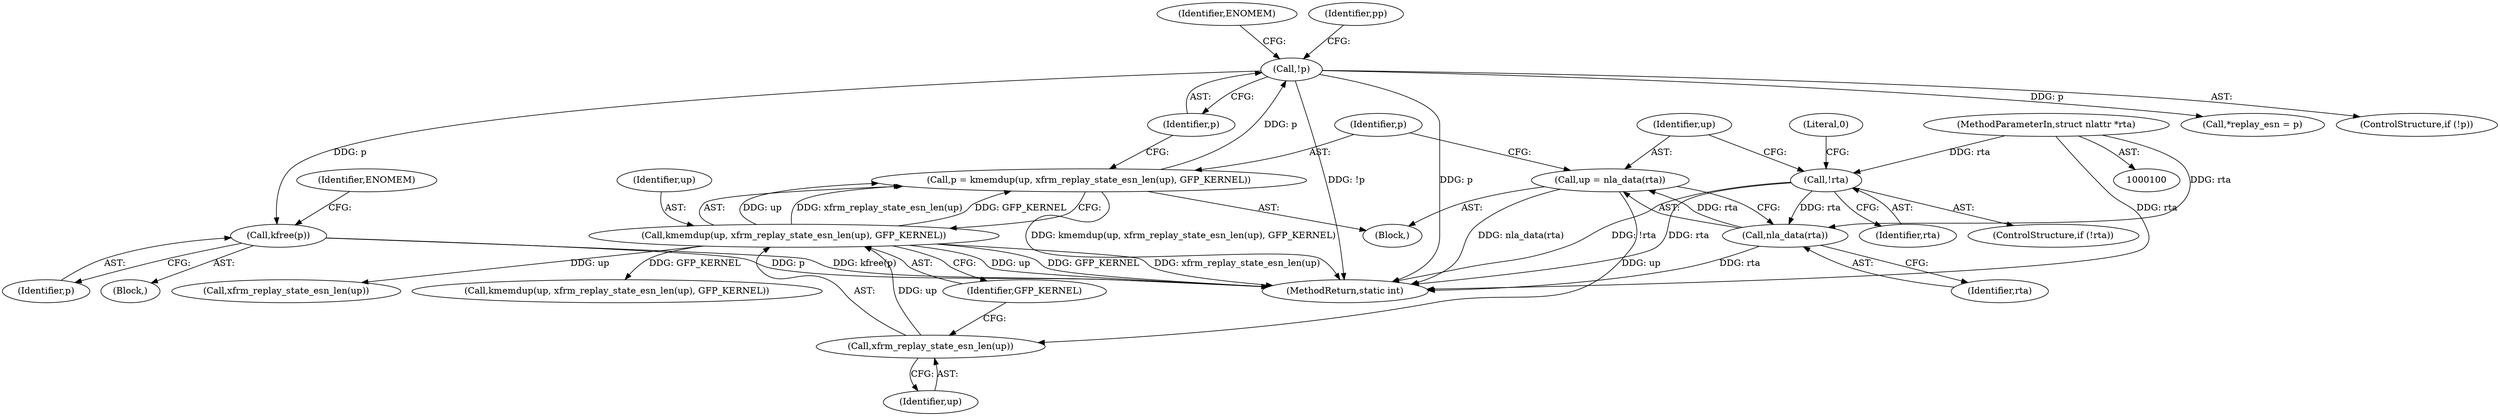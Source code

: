 digraph "1_linux_ecd7918745234e423dd87fcc0c077da557909720_0@API" {
"1000141" [label="(Call,kfree(p))"];
"1000125" [label="(Call,!p)"];
"1000117" [label="(Call,p = kmemdup(up, xfrm_replay_state_esn_len(up), GFP_KERNEL))"];
"1000119" [label="(Call,kmemdup(up, xfrm_replay_state_esn_len(up), GFP_KERNEL))"];
"1000121" [label="(Call,xfrm_replay_state_esn_len(up))"];
"1000113" [label="(Call,up = nla_data(rta))"];
"1000115" [label="(Call,nla_data(rta))"];
"1000109" [label="(Call,!rta)"];
"1000103" [label="(MethodParameterIn,struct nlattr *rta)"];
"1000141" [label="(Call,kfree(p))"];
"1000142" [label="(Identifier,p)"];
"1000117" [label="(Call,p = kmemdup(up, xfrm_replay_state_esn_len(up), GFP_KERNEL))"];
"1000119" [label="(Call,kmemdup(up, xfrm_replay_state_esn_len(up), GFP_KERNEL))"];
"1000140" [label="(Block,)"];
"1000110" [label="(Identifier,rta)"];
"1000156" [label="(MethodReturn,static int)"];
"1000103" [label="(MethodParameterIn,struct nlattr *rta)"];
"1000115" [label="(Call,nla_data(rta))"];
"1000123" [label="(Identifier,GFP_KERNEL)"];
"1000108" [label="(ControlStructure,if (!rta))"];
"1000118" [label="(Identifier,p)"];
"1000129" [label="(Identifier,ENOMEM)"];
"1000113" [label="(Call,up = nla_data(rta))"];
"1000112" [label="(Literal,0)"];
"1000131" [label="(Identifier,pp)"];
"1000134" [label="(Call,xfrm_replay_state_esn_len(up))"];
"1000145" [label="(Identifier,ENOMEM)"];
"1000104" [label="(Block,)"];
"1000122" [label="(Identifier,up)"];
"1000126" [label="(Identifier,p)"];
"1000132" [label="(Call,kmemdup(up, xfrm_replay_state_esn_len(up), GFP_KERNEL))"];
"1000125" [label="(Call,!p)"];
"1000116" [label="(Identifier,rta)"];
"1000120" [label="(Identifier,up)"];
"1000114" [label="(Identifier,up)"];
"1000146" [label="(Call,*replay_esn = p)"];
"1000121" [label="(Call,xfrm_replay_state_esn_len(up))"];
"1000109" [label="(Call,!rta)"];
"1000124" [label="(ControlStructure,if (!p))"];
"1000141" -> "1000140"  [label="AST: "];
"1000141" -> "1000142"  [label="CFG: "];
"1000142" -> "1000141"  [label="AST: "];
"1000145" -> "1000141"  [label="CFG: "];
"1000141" -> "1000156"  [label="DDG: p"];
"1000141" -> "1000156"  [label="DDG: kfree(p)"];
"1000125" -> "1000141"  [label="DDG: p"];
"1000125" -> "1000124"  [label="AST: "];
"1000125" -> "1000126"  [label="CFG: "];
"1000126" -> "1000125"  [label="AST: "];
"1000129" -> "1000125"  [label="CFG: "];
"1000131" -> "1000125"  [label="CFG: "];
"1000125" -> "1000156"  [label="DDG: !p"];
"1000125" -> "1000156"  [label="DDG: p"];
"1000117" -> "1000125"  [label="DDG: p"];
"1000125" -> "1000146"  [label="DDG: p"];
"1000117" -> "1000104"  [label="AST: "];
"1000117" -> "1000119"  [label="CFG: "];
"1000118" -> "1000117"  [label="AST: "];
"1000119" -> "1000117"  [label="AST: "];
"1000126" -> "1000117"  [label="CFG: "];
"1000117" -> "1000156"  [label="DDG: kmemdup(up, xfrm_replay_state_esn_len(up), GFP_KERNEL)"];
"1000119" -> "1000117"  [label="DDG: up"];
"1000119" -> "1000117"  [label="DDG: xfrm_replay_state_esn_len(up)"];
"1000119" -> "1000117"  [label="DDG: GFP_KERNEL"];
"1000119" -> "1000123"  [label="CFG: "];
"1000120" -> "1000119"  [label="AST: "];
"1000121" -> "1000119"  [label="AST: "];
"1000123" -> "1000119"  [label="AST: "];
"1000119" -> "1000156"  [label="DDG: GFP_KERNEL"];
"1000119" -> "1000156"  [label="DDG: xfrm_replay_state_esn_len(up)"];
"1000119" -> "1000156"  [label="DDG: up"];
"1000121" -> "1000119"  [label="DDG: up"];
"1000119" -> "1000134"  [label="DDG: up"];
"1000119" -> "1000132"  [label="DDG: GFP_KERNEL"];
"1000121" -> "1000122"  [label="CFG: "];
"1000122" -> "1000121"  [label="AST: "];
"1000123" -> "1000121"  [label="CFG: "];
"1000113" -> "1000121"  [label="DDG: up"];
"1000113" -> "1000104"  [label="AST: "];
"1000113" -> "1000115"  [label="CFG: "];
"1000114" -> "1000113"  [label="AST: "];
"1000115" -> "1000113"  [label="AST: "];
"1000118" -> "1000113"  [label="CFG: "];
"1000113" -> "1000156"  [label="DDG: nla_data(rta)"];
"1000115" -> "1000113"  [label="DDG: rta"];
"1000115" -> "1000116"  [label="CFG: "];
"1000116" -> "1000115"  [label="AST: "];
"1000115" -> "1000156"  [label="DDG: rta"];
"1000109" -> "1000115"  [label="DDG: rta"];
"1000103" -> "1000115"  [label="DDG: rta"];
"1000109" -> "1000108"  [label="AST: "];
"1000109" -> "1000110"  [label="CFG: "];
"1000110" -> "1000109"  [label="AST: "];
"1000112" -> "1000109"  [label="CFG: "];
"1000114" -> "1000109"  [label="CFG: "];
"1000109" -> "1000156"  [label="DDG: !rta"];
"1000109" -> "1000156"  [label="DDG: rta"];
"1000103" -> "1000109"  [label="DDG: rta"];
"1000103" -> "1000100"  [label="AST: "];
"1000103" -> "1000156"  [label="DDG: rta"];
}
